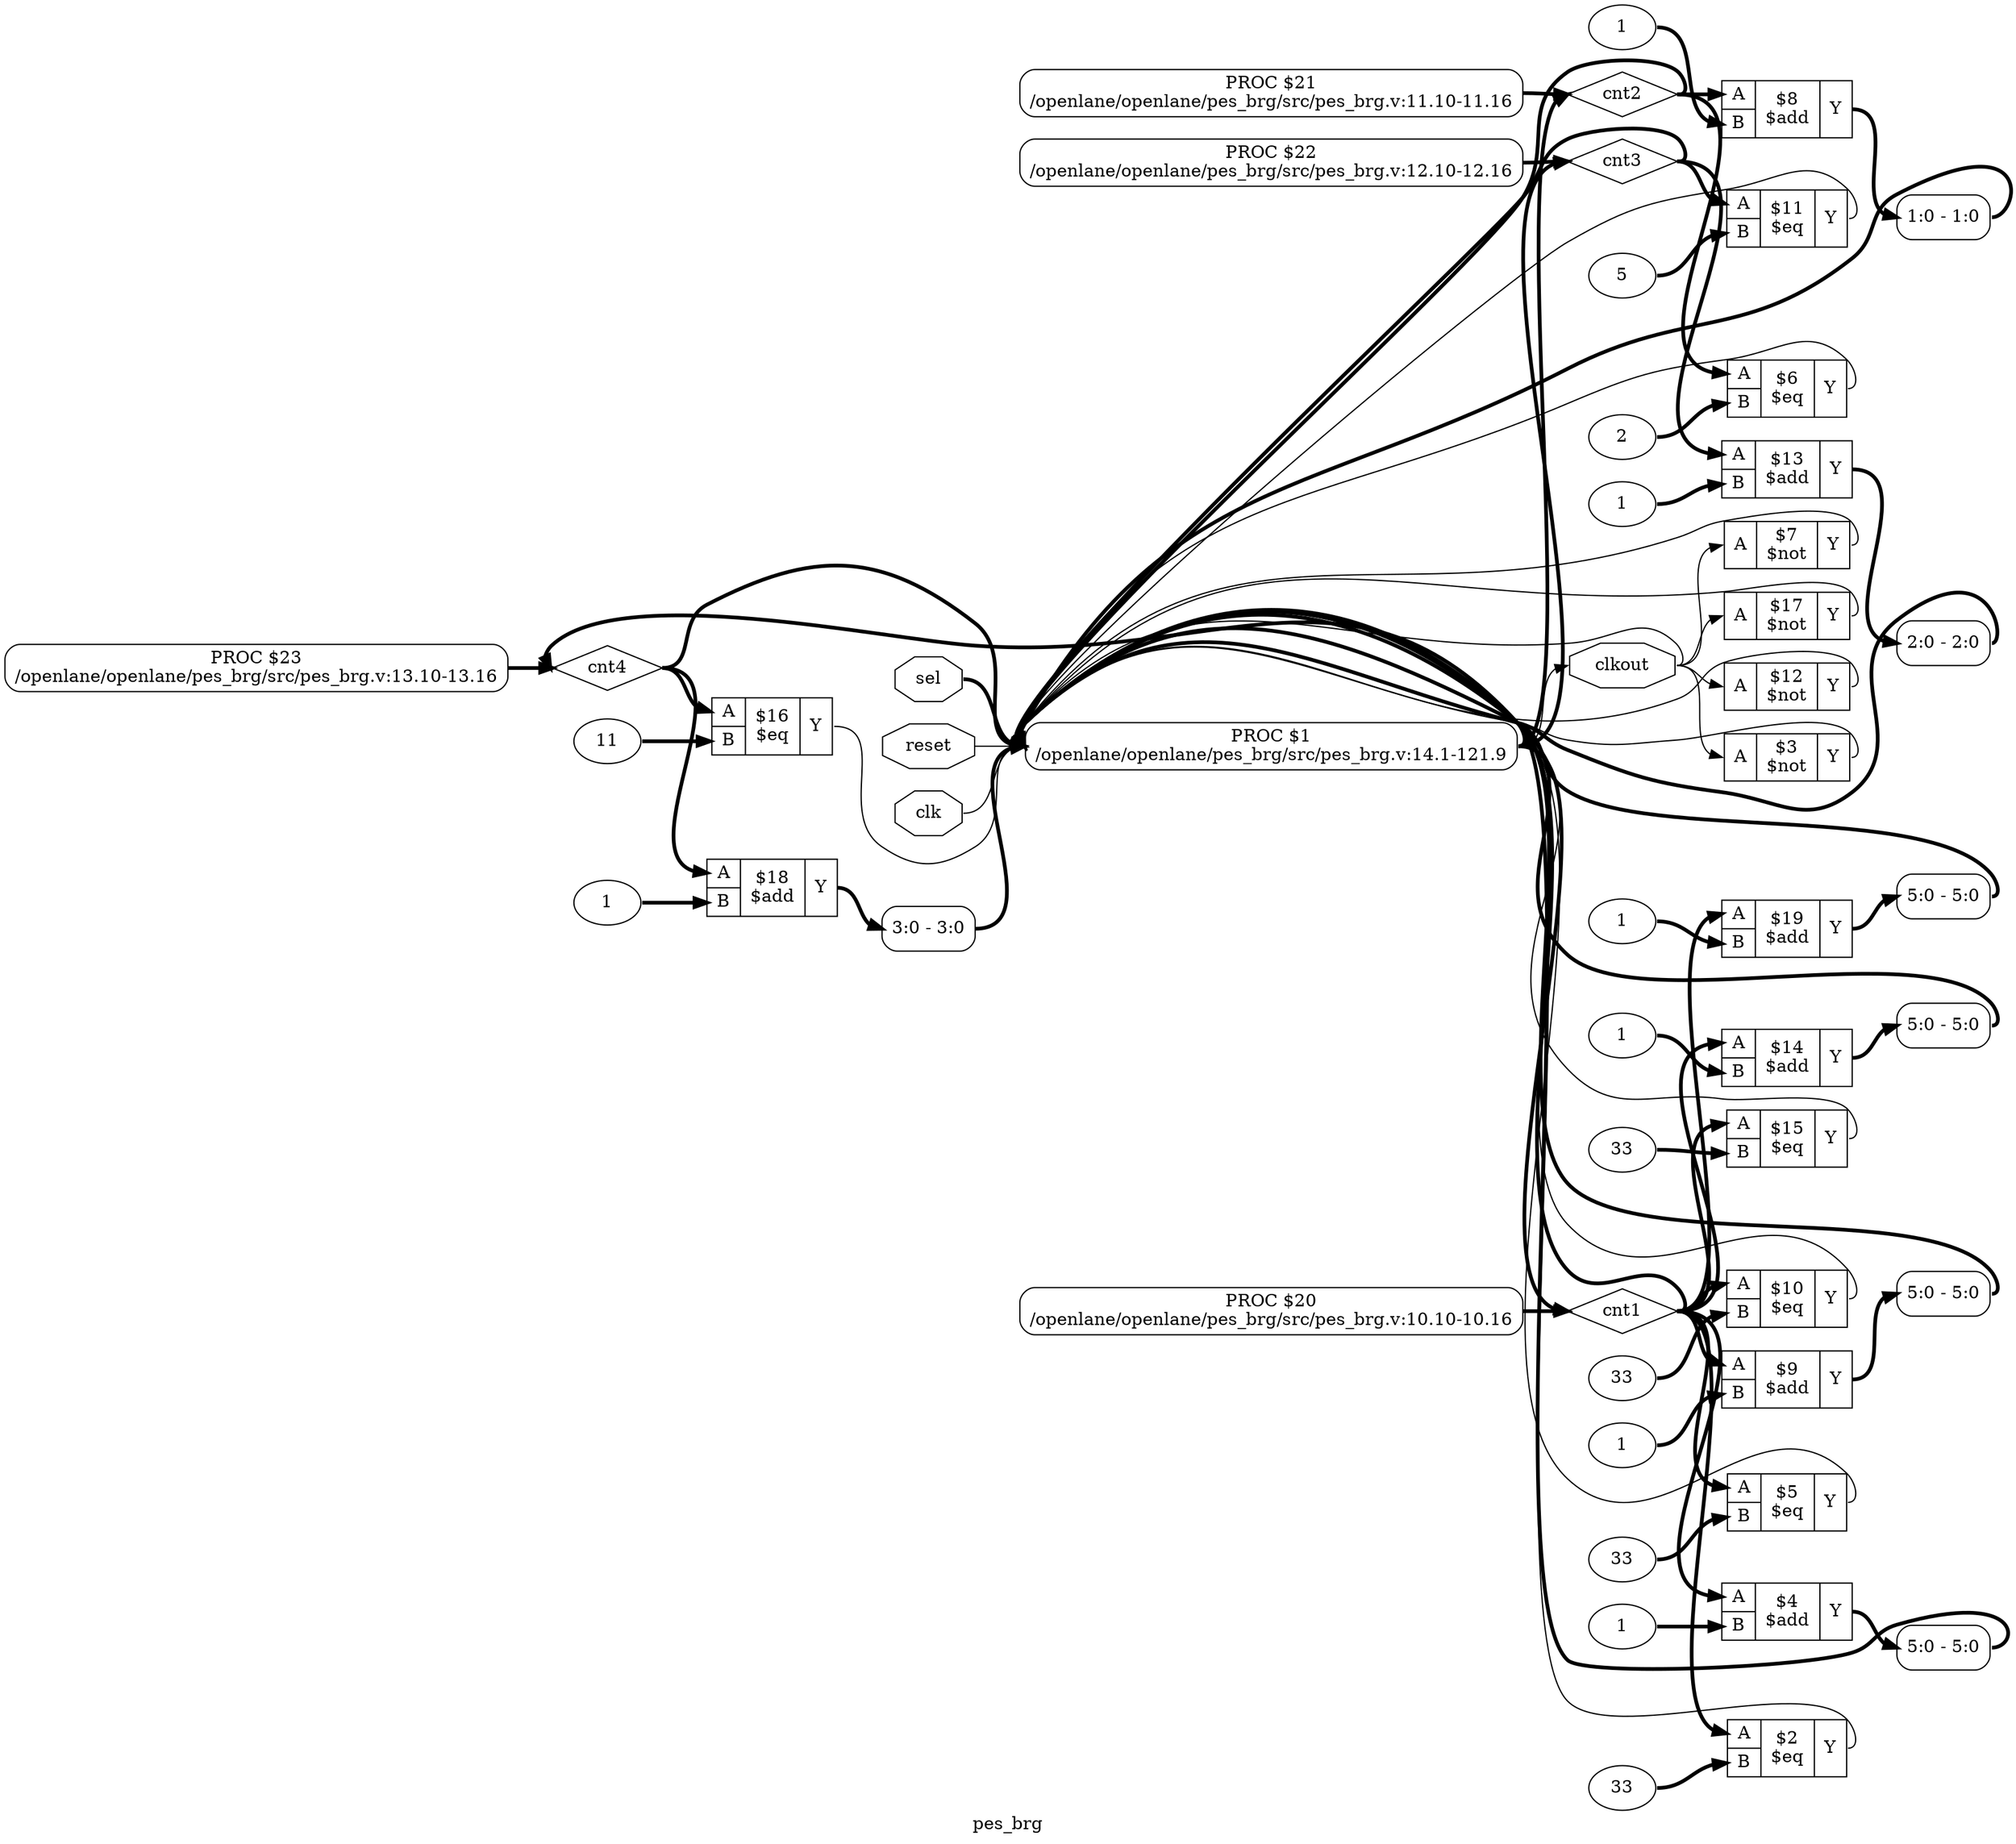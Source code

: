digraph "pes_brg" {
label="pes_brg";
rankdir="LR";
remincross=true;
n28 [ shape=diamond, label="cnt4", color="black", fontcolor="black" ];
n29 [ shape=diamond, label="cnt3", color="black", fontcolor="black" ];
n30 [ shape=diamond, label="cnt2", color="black", fontcolor="black" ];
n31 [ shape=diamond, label="cnt1", color="black", fontcolor="black" ];
n32 [ shape=octagon, label="clkout", color="black", fontcolor="black" ];
n33 [ shape=octagon, label="sel", color="black", fontcolor="black" ];
n34 [ shape=octagon, label="reset", color="black", fontcolor="black" ];
n35 [ shape=octagon, label="clk", color="black", fontcolor="black" ];
v0 [ label="1" ];
c39 [ shape=record, label="{{<p36> A|<p37> B}|$19\n$add|{<p38> Y}}",  ];
v1 [ label="1" ];
c40 [ shape=record, label="{{<p36> A|<p37> B}|$18\n$add|{<p38> Y}}",  ];
c41 [ shape=record, label="{{<p36> A}|$17\n$not|{<p38> Y}}",  ];
v2 [ label="11" ];
c42 [ shape=record, label="{{<p36> A|<p37> B}|$16\n$eq|{<p38> Y}}",  ];
v3 [ label="33" ];
c43 [ shape=record, label="{{<p36> A|<p37> B}|$15\n$eq|{<p38> Y}}",  ];
v4 [ label="1" ];
c44 [ shape=record, label="{{<p36> A|<p37> B}|$14\n$add|{<p38> Y}}",  ];
v5 [ label="1" ];
c45 [ shape=record, label="{{<p36> A|<p37> B}|$13\n$add|{<p38> Y}}",  ];
c46 [ shape=record, label="{{<p36> A}|$12\n$not|{<p38> Y}}",  ];
v6 [ label="5" ];
c47 [ shape=record, label="{{<p36> A|<p37> B}|$11\n$eq|{<p38> Y}}",  ];
v7 [ label="33" ];
c48 [ shape=record, label="{{<p36> A|<p37> B}|$10\n$eq|{<p38> Y}}",  ];
v8 [ label="1" ];
c49 [ shape=record, label="{{<p36> A|<p37> B}|$9\n$add|{<p38> Y}}",  ];
v9 [ label="1" ];
c50 [ shape=record, label="{{<p36> A|<p37> B}|$8\n$add|{<p38> Y}}",  ];
c51 [ shape=record, label="{{<p36> A}|$7\n$not|{<p38> Y}}",  ];
v10 [ label="2" ];
c52 [ shape=record, label="{{<p36> A|<p37> B}|$6\n$eq|{<p38> Y}}",  ];
v11 [ label="33" ];
c53 [ shape=record, label="{{<p36> A|<p37> B}|$5\n$eq|{<p38> Y}}",  ];
v12 [ label="1" ];
c54 [ shape=record, label="{{<p36> A|<p37> B}|$4\n$add|{<p38> Y}}",  ];
c55 [ shape=record, label="{{<p36> A}|$3\n$not|{<p38> Y}}",  ];
v13 [ label="33" ];
c56 [ shape=record, label="{{<p36> A|<p37> B}|$2\n$eq|{<p38> Y}}",  ];
p14 [shape=box, style=rounded, label="PROC $23\n/openlane/openlane/pes_brg/src/pes_brg.v:13.10-13.16"];
p15 [shape=box, style=rounded, label="PROC $22\n/openlane/openlane/pes_brg/src/pes_brg.v:12.10-12.16"];
p16 [shape=box, style=rounded, label="PROC $21\n/openlane/openlane/pes_brg/src/pes_brg.v:11.10-11.16"];
p17 [shape=box, style=rounded, label="PROC $20\n/openlane/openlane/pes_brg/src/pes_brg.v:10.10-10.16"];
x19 [ shape=record, style=rounded, label="<s0> 1:0 - 1:0 ", color="black", fontcolor="black" ];
x20 [ shape=record, style=rounded, label="<s0> 2:0 - 2:0 ", color="black", fontcolor="black" ];
x21 [ shape=record, style=rounded, label="<s0> 3:0 - 3:0 ", color="black", fontcolor="black" ];
x22 [ shape=record, style=rounded, label="<s0> 5:0 - 5:0 ", color="black", fontcolor="black" ];
x23 [ shape=record, style=rounded, label="<s0> 5:0 - 5:0 ", color="black", fontcolor="black" ];
x24 [ shape=record, style=rounded, label="<s0> 5:0 - 5:0 ", color="black", fontcolor="black" ];
x25 [ shape=record, style=rounded, label="<s0> 5:0 - 5:0 ", color="black", fontcolor="black" ];
p18 [shape=box, style=rounded, label="PROC $1\n/openlane/openlane/pes_brg/src/pes_brg.v:14.1-121.9"];
c44:p38:e -> x23:s0:w [color="black", fontcolor="black", style="setlinewidth(3)", label=""];
c45:p38:e -> x20:s0:w [color="black", fontcolor="black", style="setlinewidth(3)", label=""];
c46:p38:e -> p18:w [color="black", fontcolor="black", label=""];
c47:p38:e -> p18:w [color="black", fontcolor="black", label=""];
c48:p38:e -> p18:w [color="black", fontcolor="black", label=""];
c49:p38:e -> x22:s0:w [color="black", fontcolor="black", style="setlinewidth(3)", label=""];
c50:p38:e -> x19:s0:w [color="black", fontcolor="black", style="setlinewidth(3)", label=""];
c51:p38:e -> p18:w [color="black", fontcolor="black", label=""];
c52:p38:e -> p18:w [color="black", fontcolor="black", label=""];
c53:p38:e -> p18:w [color="black", fontcolor="black", label=""];
c54:p38:e -> x25:s0:w [color="black", fontcolor="black", style="setlinewidth(3)", label=""];
c55:p38:e -> p18:w [color="black", fontcolor="black", label=""];
c56:p38:e -> p18:w [color="black", fontcolor="black", label=""];
p14:e -> n28:w [color="black", fontcolor="black", style="setlinewidth(3)", label=""];
p18:e -> n28:w [color="black", fontcolor="black", style="setlinewidth(3)", label=""];
n28:e -> c40:p36:w [color="black", fontcolor="black", style="setlinewidth(3)", label=""];
n28:e -> c42:p36:w [color="black", fontcolor="black", style="setlinewidth(3)", label=""];
n28:e -> p18:w [color="black", fontcolor="black", style="setlinewidth(3)", label=""];
p15:e -> n29:w [color="black", fontcolor="black", style="setlinewidth(3)", label=""];
p18:e -> n29:w [color="black", fontcolor="black", style="setlinewidth(3)", label=""];
n29:e -> c45:p36:w [color="black", fontcolor="black", style="setlinewidth(3)", label=""];
n29:e -> c47:p36:w [color="black", fontcolor="black", style="setlinewidth(3)", label=""];
n29:e -> p18:w [color="black", fontcolor="black", style="setlinewidth(3)", label=""];
p16:e -> n30:w [color="black", fontcolor="black", style="setlinewidth(3)", label=""];
p18:e -> n30:w [color="black", fontcolor="black", style="setlinewidth(3)", label=""];
n30:e -> c50:p36:w [color="black", fontcolor="black", style="setlinewidth(3)", label=""];
n30:e -> c52:p36:w [color="black", fontcolor="black", style="setlinewidth(3)", label=""];
n30:e -> p18:w [color="black", fontcolor="black", style="setlinewidth(3)", label=""];
p17:e -> n31:w [color="black", fontcolor="black", style="setlinewidth(3)", label=""];
p18:e -> n31:w [color="black", fontcolor="black", style="setlinewidth(3)", label=""];
n31:e -> c39:p36:w [color="black", fontcolor="black", style="setlinewidth(3)", label=""];
n31:e -> c43:p36:w [color="black", fontcolor="black", style="setlinewidth(3)", label=""];
n31:e -> c44:p36:w [color="black", fontcolor="black", style="setlinewidth(3)", label=""];
n31:e -> c48:p36:w [color="black", fontcolor="black", style="setlinewidth(3)", label=""];
n31:e -> c49:p36:w [color="black", fontcolor="black", style="setlinewidth(3)", label=""];
n31:e -> c53:p36:w [color="black", fontcolor="black", style="setlinewidth(3)", label=""];
n31:e -> c54:p36:w [color="black", fontcolor="black", style="setlinewidth(3)", label=""];
n31:e -> c56:p36:w [color="black", fontcolor="black", style="setlinewidth(3)", label=""];
n31:e -> p18:w [color="black", fontcolor="black", style="setlinewidth(3)", label=""];
p18:e -> n32:w [color="black", fontcolor="black", label=""];
n32:e -> c41:p36:w [color="black", fontcolor="black", label=""];
n32:e -> c46:p36:w [color="black", fontcolor="black", label=""];
n32:e -> c51:p36:w [color="black", fontcolor="black", label=""];
n32:e -> c55:p36:w [color="black", fontcolor="black", label=""];
n32:e -> p18:w [color="black", fontcolor="black", label=""];
n33:e -> p18:w [color="black", fontcolor="black", style="setlinewidth(3)", label=""];
n34:e -> p18:w [color="black", fontcolor="black", label=""];
n35:e -> p18:w [color="black", fontcolor="black", label=""];
c39:p38:e -> x24:s0:w [color="black", fontcolor="black", style="setlinewidth(3)", label=""];
c40:p38:e -> x21:s0:w [color="black", fontcolor="black", style="setlinewidth(3)", label=""];
c41:p38:e -> p18:w [color="black", fontcolor="black", label=""];
c42:p38:e -> p18:w [color="black", fontcolor="black", label=""];
c43:p38:e -> p18:w [color="black", fontcolor="black", label=""];
v0:e -> c39:p37:w [color="black", fontcolor="black", style="setlinewidth(3)", label=""];
v1:e -> c40:p37:w [color="black", fontcolor="black", style="setlinewidth(3)", label=""];
v10:e -> c52:p37:w [color="black", fontcolor="black", style="setlinewidth(3)", label=""];
v11:e -> c53:p37:w [color="black", fontcolor="black", style="setlinewidth(3)", label=""];
v12:e -> c54:p37:w [color="black", fontcolor="black", style="setlinewidth(3)", label=""];
v13:e -> c56:p37:w [color="black", fontcolor="black", style="setlinewidth(3)", label=""];
v2:e -> c42:p37:w [color="black", fontcolor="black", style="setlinewidth(3)", label=""];
v3:e -> c43:p37:w [color="black", fontcolor="black", style="setlinewidth(3)", label=""];
v4:e -> c44:p37:w [color="black", fontcolor="black", style="setlinewidth(3)", label=""];
v5:e -> c45:p37:w [color="black", fontcolor="black", style="setlinewidth(3)", label=""];
v6:e -> c47:p37:w [color="black", fontcolor="black", style="setlinewidth(3)", label=""];
v7:e -> c48:p37:w [color="black", fontcolor="black", style="setlinewidth(3)", label=""];
v8:e -> c49:p37:w [color="black", fontcolor="black", style="setlinewidth(3)", label=""];
v9:e -> c50:p37:w [color="black", fontcolor="black", style="setlinewidth(3)", label=""];
x19:e -> p18:w [color="black", fontcolor="black", style="setlinewidth(3)", label=""];
x20:e -> p18:w [color="black", fontcolor="black", style="setlinewidth(3)", label=""];
x21:e -> p18:w [color="black", fontcolor="black", style="setlinewidth(3)", label=""];
x22:e -> p18:w [color="black", fontcolor="black", style="setlinewidth(3)", label=""];
x23:e -> p18:w [color="black", fontcolor="black", style="setlinewidth(3)", label=""];
x24:e -> p18:w [color="black", fontcolor="black", style="setlinewidth(3)", label=""];
x25:e -> p18:w [color="black", fontcolor="black", style="setlinewidth(3)", label=""];
}
